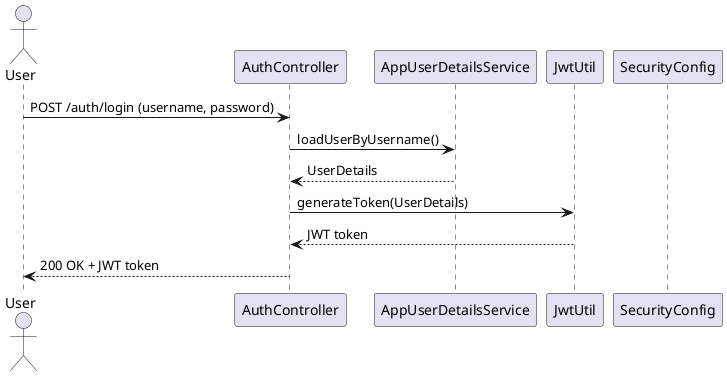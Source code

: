 @startuml
'https://plantuml.com/sequence-diagram

actor User
participant "AuthController" as Auth
participant "AppUserDetailsService" as Service
participant "JwtUtil" as JWT
participant "SecurityConfig" as Security

User -> Auth : POST /auth/login (username, password)
Auth -> Service : loadUserByUsername()
Service --> Auth : UserDetails
Auth -> JWT : generateToken(UserDetails)
JWT --> Auth : JWT token
Auth --> User : 200 OK + JWT token
@enduml

//JWT login flow